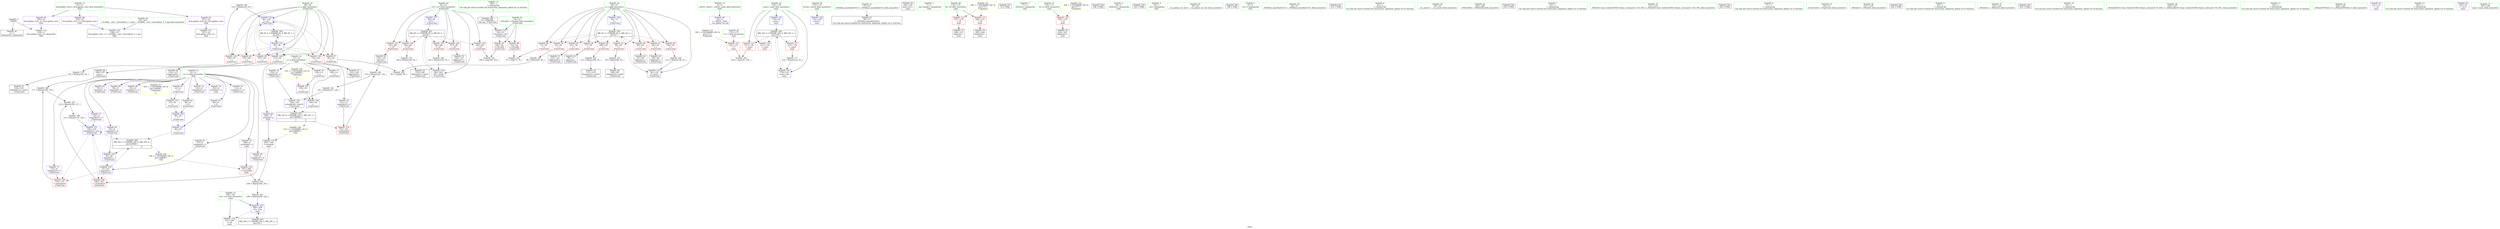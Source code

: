 digraph "SVFG" {
	label="SVFG";

	Node0x5644f9ec64c0 [shape=record,color=grey,label="{NodeID: 0\nNullPtr}"];
	Node0x5644f9ec64c0 -> Node0x5644f9edcd60[style=solid];
	Node0x5644f9ec64c0 -> Node0x5644f9ee3190[style=solid];
	Node0x5644f9ee64e0 [shape=record,color=grey,label="{NodeID: 180\n130 = Binary(129, 95, )\n}"];
	Node0x5644f9ee64e0 -> Node0x5644f9ee39e0[style=solid];
	Node0x5644f9edd440 [shape=record,color=red,label="{NodeID: 97\n92\<--58\n\<--j\n_Z7preCouti\n}"];
	Node0x5644f9edd440 -> Node0x5644f9ee1060[style=solid];
	Node0x5644f9edb4d0 [shape=record,color=green,label="{NodeID: 14\n4\<--6\n_ZStL8__ioinit\<--_ZStL8__ioinit_field_insensitive\nGlob }"];
	Node0x5644f9edb4d0 -> Node0x5644f9eded50[style=solid];
	Node0x5644f9ee0ee0 [shape=record,color=grey,label="{NodeID: 194\n193 = cmp(191, 192, )\n}"];
	Node0x5644f9eddfa0 [shape=record,color=red,label="{NodeID: 111\n192\<--172\n\<--T\nmain\n}"];
	Node0x5644f9eddfa0 -> Node0x5644f9ee0ee0[style=solid];
	Node0x5644f9edc180 [shape=record,color=green,label="{NodeID: 28\n170\<--171\nretval\<--retval_field_insensitive\nmain\n}"];
	Node0x5644f9edc180 -> Node0x5644f9ee3f90[style=solid];
	Node0x5644f9ee3360 [shape=record,color=blue,label="{NodeID: 125\n63\<--65\n\<--\n_Z7preCouti\n}"];
	Node0x5644f9ee3360 -> Node0x5644f9ee3430[style=dashed];
	Node0x5644f9edce60 [shape=record,color=black,label="{NodeID: 42\n36\<--37\n\<--_ZNSt8ios_base4InitD1Ev\nCan only get source location for instruction, argument, global var or function.}"];
	Node0x5644f9ee3ec0 [shape=record,color=blue,label="{NodeID: 139\n60\<--163\ni27\<--inc40\n_Z7preCouti\n}"];
	Node0x5644f9ee3ec0 -> Node0x5644f9ef0490[style=dashed];
	Node0x5644f9edea10 [shape=record,color=black,label="{NodeID: 56\n169\<--183\nmain_ret\<--\nmain\n}"];
	Node0x5644f9ef4990 [shape=record,color=yellow,style=double,label="{NodeID: 236\n12V_2 = CSCHI(MR_12V_1)\npts\{160000 \}\nCS[]}"];
	Node0x5644f9ef4990 -> Node0x5644f9ee2df0[style=dashed];
	Node0x5644f9edf570 [shape=record,color=purple,label="{NodeID: 70\n112\<--8\narrayidx17\<--S\n_Z7preCouti\n}"];
	Node0x5644f9ee0100 [shape=record,color=purple,label="{NodeID: 84\n258\<--23\nllvm.global_ctors_1\<--llvm.global_ctors\nGlob }"];
	Node0x5644f9ee0100 -> Node0x5644f9ee3090[style=solid];
	Node0x5644f9ec6400 [shape=record,color=green,label="{NodeID: 1\n7\<--1\n__dso_handle\<--dummyObj\nGlob }"];
	Node0x5644f9ee6660 [shape=record,color=grey,label="{NodeID: 181\n209 = Binary(208, 120, )\n}"];
	Node0x5644f9ee6660 -> Node0x5644f9ee4130[style=solid];
	Node0x5644f9edd510 [shape=record,color=red,label="{NodeID: 98\n102\<--58\n\<--j\n_Z7preCouti\n}"];
	Node0x5644f9edd510 -> Node0x5644f9ee61e0[style=solid];
	Node0x5644f9edb5a0 [shape=record,color=green,label="{NodeID: 15\n8\<--12\nS\<--S_field_insensitive\nGlob }"];
	Node0x5644f9edb5a0 -> Node0x5644f9edee20[style=solid];
	Node0x5644f9edb5a0 -> Node0x5644f9edeef0[style=solid];
	Node0x5644f9edb5a0 -> Node0x5644f9edefc0[style=solid];
	Node0x5644f9edb5a0 -> Node0x5644f9edf090[style=solid];
	Node0x5644f9edb5a0 -> Node0x5644f9edf160[style=solid];
	Node0x5644f9edb5a0 -> Node0x5644f9edf230[style=solid];
	Node0x5644f9edb5a0 -> Node0x5644f9edf300[style=solid];
	Node0x5644f9edb5a0 -> Node0x5644f9edf3d0[style=solid];
	Node0x5644f9edb5a0 -> Node0x5644f9edf4a0[style=solid];
	Node0x5644f9edb5a0 -> Node0x5644f9edf570[style=solid];
	Node0x5644f9edb5a0 -> Node0x5644f9edf640[style=solid];
	Node0x5644f9edb5a0 -> Node0x5644f9edf710[style=solid];
	Node0x5644f9edb5a0 -> Node0x5644f9edf7e0[style=solid];
	Node0x5644f9edb5a0 -> Node0x5644f9edf8b0[style=solid];
	Node0x5644f9edb5a0 -> Node0x5644f9edf980[style=solid];
	Node0x5644f9ee1060 [shape=record,color=grey,label="{NodeID: 195\n96 = cmp(92, 94, )\n}"];
	Node0x5644f9ede070 [shape=record,color=red,label="{NodeID: 112\n197\<--174\n\<--M\nmain\n}"];
	Node0x5644f9ede070 -> Node0x5644f9edeae0[style=solid];
	Node0x5644f9edc250 [shape=record,color=green,label="{NodeID: 29\n172\<--173\nT\<--T_field_insensitive\nmain\n}"];
	Node0x5644f9edc250 -> Node0x5644f9eddfa0[style=solid];
	Node0x5644f9ee3430 [shape=record,color=blue,label="{NodeID: 126\n66\<--65\n\<--\n_Z7preCouti\n}"];
	Node0x5644f9ee3430 -> Node0x5644f9ee3500[style=dashed];
	Node0x5644f9edcf60 [shape=record,color=black,label="{NodeID: 43\n78\<--77\nidxprom\<--\n_Z7preCouti\n}"];
	Node0x5644f9ee3f90 [shape=record,color=blue,label="{NodeID: 140\n170\<--183\nretval\<--\nmain\n}"];
	Node0x5644f9edeae0 [shape=record,color=black,label="{NodeID: 57\n198\<--197\nidxprom\<--\nmain\n}"];
	Node0x5644f9c86da0 [shape=record,color=black,label="{NodeID: 237\n35 = PHI()\n}"];
	Node0x5644f9edf640 [shape=record,color=purple,label="{NodeID: 71\n115\<--8\narrayidx19\<--S\n_Z7preCouti\n}"];
	Node0x5644f9edf640 -> Node0x5644f9edde00[style=solid];
	Node0x5644f9ee0200 [shape=record,color=purple,label="{NodeID: 85\n259\<--23\nllvm.global_ctors_2\<--llvm.global_ctors\nGlob }"];
	Node0x5644f9ee0200 -> Node0x5644f9ee3190[style=solid];
	Node0x5644f9eda5e0 [shape=record,color=green,label="{NodeID: 2\n17\<--1\n_ZSt3cin\<--dummyObj\nGlob }"];
	Node0x5644f9ee67e0 [shape=record,color=grey,label="{NodeID: 182\n110 = Binary(109, 95, )\n}"];
	Node0x5644f9ee67e0 -> Node0x5644f9ede460[style=solid];
	Node0x5644f9edd5e0 [shape=record,color=red,label="{NodeID: 99\n107\<--58\n\<--j\n_Z7preCouti\n}"];
	Node0x5644f9edd5e0 -> Node0x5644f9ede390[style=solid];
	Node0x5644f9edb670 [shape=record,color=green,label="{NodeID: 16\n13\<--16\nJ\<--J_field_insensitive\nGlob }"];
	Node0x5644f9edb670 -> Node0x5644f9edfa50[style=solid];
	Node0x5644f9edb670 -> Node0x5644f9edfb20[style=solid];
	Node0x5644f9edb670 -> Node0x5644f9edfbf0[style=solid];
	Node0x5644f9edb670 -> Node0x5644f9edfcc0[style=solid];
	Node0x5644f9edb670 -> Node0x5644f9edfd90[style=solid];
	Node0x5644f9ede140 [shape=record,color=red,label="{NodeID: 113\n204\<--174\n\<--M\nmain\n}"];
	Node0x5644f9ede140 -> Node0x5644f9edec80[style=solid];
	Node0x5644f9edc320 [shape=record,color=green,label="{NodeID: 30\n174\<--175\nM\<--M_field_insensitive\nmain\n}"];
	Node0x5644f9edc320 -> Node0x5644f9ede070[style=solid];
	Node0x5644f9edc320 -> Node0x5644f9ede140[style=solid];
	Node0x5644f9ee3500 [shape=record,color=blue,label="{NodeID: 127\n68\<--65\n\<--\n_Z7preCouti\n}"];
	Node0x5644f9ee3500 -> Node0x5644f9eeff90[style=dashed];
	Node0x5644f9edd030 [shape=record,color=black,label="{NodeID: 44\n81\<--80\nidxprom1\<--\n_Z7preCouti\n}"];
	Node0x5644f9ee4060 [shape=record,color=blue,label="{NodeID: 141\n178\<--95\ncaseI\<--\nmain\n}"];
	Node0x5644f9ee4060 -> Node0x5644f9ef1390[style=dashed];
	Node0x5644f9edebb0 [shape=record,color=black,label="{NodeID: 58\n202\<--201\nidxprom3\<--\nmain\n}"];
	Node0x5644f9efc7a0 [shape=record,color=black,label="{NodeID: 238\n184 = PHI()\n}"];
	Node0x5644f9edf710 [shape=record,color=purple,label="{NodeID: 72\n123\<--8\narrayidx21\<--S\n_Z7preCouti\n}"];
	Node0x5644f9ee0300 [shape=record,color=red,label="{NodeID: 86\n74\<--54\n\<--LM.addr\n_Z7preCouti\n}"];
	Node0x5644f9ee0300 -> Node0x5644f9ee0d60[style=solid];
	Node0x5644f9eda670 [shape=record,color=green,label="{NodeID: 3\n18\<--1\n_ZSt4cout\<--dummyObj\nGlob }"];
	Node0x5644f9ee6960 [shape=record,color=grey,label="{NodeID: 183\n208 = Binary(200, 207, )\n}"];
	Node0x5644f9ee6960 -> Node0x5644f9ee6660[style=solid];
	Node0x5644f9edd6b0 [shape=record,color=red,label="{NodeID: 100\n113\<--58\n\<--j\n_Z7preCouti\n}"];
	Node0x5644f9edd6b0 -> Node0x5644f9ede530[style=solid];
	Node0x5644f9edb740 [shape=record,color=green,label="{NodeID: 17\n23\<--27\nllvm.global_ctors\<--llvm.global_ctors_field_insensitive\nGlob }"];
	Node0x5644f9edb740 -> Node0x5644f9ee0000[style=solid];
	Node0x5644f9edb740 -> Node0x5644f9ee0100[style=solid];
	Node0x5644f9edb740 -> Node0x5644f9ee0200[style=solid];
	Node0x5644f9ede210 [shape=record,color=red,label="{NodeID: 114\n201\<--176\n\<--N\nmain\n}"];
	Node0x5644f9ede210 -> Node0x5644f9edebb0[style=solid];
	Node0x5644f9edc3f0 [shape=record,color=green,label="{NodeID: 31\n176\<--177\nN\<--N_field_insensitive\nmain\n}"];
	Node0x5644f9edc3f0 -> Node0x5644f9ede210[style=solid];
	Node0x5644f9ee35d0 [shape=record,color=blue,label="{NodeID: 128\n56\<--71\ni\<--\n_Z7preCouti\n}"];
	Node0x5644f9ee35d0 -> Node0x5644f9eef590[style=dashed];
	Node0x5644f9edd100 [shape=record,color=black,label="{NodeID: 45\n85\<--84\nidxprom3\<--\n_Z7preCouti\n}"];
	Node0x5644f9ee4130 [shape=record,color=blue,label="{NodeID: 142\n180\<--209\nret\<--rem\nmain\n}"];
	Node0x5644f9ee4130 -> Node0x5644f9ee2d20[style=dashed];
	Node0x5644f9ee4130 -> Node0x5644f9ef0e90[style=dashed];
	Node0x5644f9edec80 [shape=record,color=black,label="{NodeID: 59\n205\<--204\nidxprom5\<--\nmain\n}"];
	Node0x5644f9efc8a0 [shape=record,color=black,label="{NodeID: 239\n195 = PHI()\n}"];
	Node0x5644f9edf7e0 [shape=record,color=purple,label="{NodeID: 73\n126\<--8\narrayidx23\<--S\n_Z7preCouti\n}"];
	Node0x5644f9edf7e0 -> Node0x5644f9ee3910[style=solid];
	Node0x5644f9ee03d0 [shape=record,color=red,label="{NodeID: 87\n145\<--54\n\<--LM.addr\n_Z7preCouti\n}"];
	Node0x5644f9ee03d0 -> Node0x5644f9ee0be0[style=solid];
	Node0x5644f9eda700 [shape=record,color=green,label="{NodeID: 4\n19\<--1\n.str\<--dummyObj\nGlob }"];
	Node0x5644f9ee6ae0 [shape=record,color=grey,label="{NodeID: 184\n163 = Binary(162, 95, )\n}"];
	Node0x5644f9ee6ae0 -> Node0x5644f9ee3ec0[style=solid];
	Node0x5644f9edd780 [shape=record,color=red,label="{NodeID: 101\n124\<--58\n\<--j\n_Z7preCouti\n}"];
	Node0x5644f9edd780 -> Node0x5644f9ede6d0[style=solid];
	Node0x5644f9edb840 [shape=record,color=green,label="{NodeID: 18\n28\<--29\n__cxx_global_var_init\<--__cxx_global_var_init_field_insensitive\n}"];
	Node0x5644f9eef590 [shape=record,color=black,label="{NodeID: 198\nMR_4V_3 = PHI(MR_4V_4, MR_4V_2, )\npts\{57 \}\n}"];
	Node0x5644f9eef590 -> Node0x5644f9ee04a0[style=dashed];
	Node0x5644f9eef590 -> Node0x5644f9ee0570[style=dashed];
	Node0x5644f9eef590 -> Node0x5644f9ee0640[style=dashed];
	Node0x5644f9eef590 -> Node0x5644f9ee0710[style=dashed];
	Node0x5644f9eef590 -> Node0x5644f9ee07e0[style=dashed];
	Node0x5644f9eef590 -> Node0x5644f9ee08b0[style=dashed];
	Node0x5644f9eef590 -> Node0x5644f9ee0980[style=dashed];
	Node0x5644f9eef590 -> Node0x5644f9ee0a50[style=dashed];
	Node0x5644f9eef590 -> Node0x5644f9edd370[style=dashed];
	Node0x5644f9eef590 -> Node0x5644f9ee3ab0[style=dashed];
	Node0x5644f9ede2e0 [shape=record,color=red,label="{NodeID: 115\n191\<--178\n\<--caseI\nmain\n}"];
	Node0x5644f9ede2e0 -> Node0x5644f9ee0ee0[style=solid];
	Node0x5644f9edc4c0 [shape=record,color=green,label="{NodeID: 32\n178\<--179\ncaseI\<--caseI_field_insensitive\nmain\n}"];
	Node0x5644f9edc4c0 -> Node0x5644f9ede2e0[style=solid];
	Node0x5644f9edc4c0 -> Node0x5644f9ee2b80[style=solid];
	Node0x5644f9edc4c0 -> Node0x5644f9ee2c50[style=solid];
	Node0x5644f9edc4c0 -> Node0x5644f9ee4060[style=solid];
	Node0x5644f9edc4c0 -> Node0x5644f9ee4200[style=solid];
	Node0x5644f9ef2920 [shape=record,color=yellow,style=double,label="{NodeID: 212\n16V_1 = ENCHI(MR_16V_0)\npts\{173 \}\nFun[main]}"];
	Node0x5644f9ef2920 -> Node0x5644f9eddfa0[style=dashed];
	Node0x5644f9ee36a0 [shape=record,color=blue,label="{NodeID: 129\n82\<--65\narrayidx2\<--\n_Z7preCouti\n}"];
	Node0x5644f9ee36a0 -> Node0x5644f9ee3770[style=dashed];
	Node0x5644f9edd1d0 [shape=record,color=black,label="{NodeID: 46\n100\<--99\nidxprom10\<--sub9\n_Z7preCouti\n}"];
	Node0x5644f9ee4200 [shape=record,color=blue,label="{NodeID: 143\n178\<--232\ncaseI\<--inc\nmain\n}"];
	Node0x5644f9ee4200 -> Node0x5644f9ef1390[style=dashed];
	Node0x5644f9eded50 [shape=record,color=purple,label="{NodeID: 60\n34\<--4\n\<--_ZStL8__ioinit\n__cxx_global_var_init\n}"];
	Node0x5644f9efca00 [shape=record,color=black,label="{NodeID: 240\n196 = PHI()\n}"];
	Node0x5644f9edf8b0 [shape=record,color=purple,label="{NodeID: 74\n203\<--8\narrayidx4\<--S\nmain\n}"];
	Node0x5644f9ee04a0 [shape=record,color=red,label="{NodeID: 88\n73\<--56\n\<--i\n_Z7preCouti\n}"];
	Node0x5644f9ee04a0 -> Node0x5644f9ee0d60[style=solid];
	Node0x5644f9eda790 [shape=record,color=green,label="{NodeID: 5\n21\<--1\n.str.1\<--dummyObj\nGlob }"];
	Node0x5644f9ee6c60 [shape=record,color=grey,label="{NodeID: 185\n94 = Binary(93, 95, )\n}"];
	Node0x5644f9ee6c60 -> Node0x5644f9ee1060[style=solid];
	Node0x5644f9edd850 [shape=record,color=red,label="{NodeID: 102\n129\<--58\n\<--j\n_Z7preCouti\n}"];
	Node0x5644f9edd850 -> Node0x5644f9ee64e0[style=solid];
	Node0x5644f9edb940 [shape=record,color=green,label="{NodeID: 19\n32\<--33\n_ZNSt8ios_base4InitC1Ev\<--_ZNSt8ios_base4InitC1Ev_field_insensitive\n}"];
	Node0x5644f9eefa90 [shape=record,color=black,label="{NodeID: 199\nMR_6V_2 = PHI(MR_6V_4, MR_6V_1, )\npts\{59 \}\n}"];
	Node0x5644f9eefa90 -> Node0x5644f9ee3840[style=dashed];
	Node0x5644f9ee2b80 [shape=record,color=red,label="{NodeID: 116\n215\<--178\n\<--caseI\nmain\n}"];
	Node0x5644f9edc590 [shape=record,color=green,label="{NodeID: 33\n180\<--181\nret\<--ret_field_insensitive\nmain\n}"];
	Node0x5644f9edc590 -> Node0x5644f9ee2d20[style=solid];
	Node0x5644f9edc590 -> Node0x5644f9ee4130[style=solid];
	Node0x5644f9ef2a00 [shape=record,color=yellow,style=double,label="{NodeID: 213\n18V_1 = ENCHI(MR_18V_0)\npts\{175 \}\nFun[main]}"];
	Node0x5644f9ef2a00 -> Node0x5644f9ede070[style=dashed];
	Node0x5644f9ef2a00 -> Node0x5644f9ede140[style=dashed];
	Node0x5644f9ee3770 [shape=record,color=blue,label="{NodeID: 130\n87\<--65\narrayidx5\<--\n_Z7preCouti\n}"];
	Node0x5644f9ee3770 -> Node0x5644f9eddd30[style=dashed];
	Node0x5644f9ee3770 -> Node0x5644f9edde00[style=dashed];
	Node0x5644f9ee3770 -> Node0x5644f9ee3910[style=dashed];
	Node0x5644f9ee3770 -> Node0x5644f9eeff90[style=dashed];
	Node0x5644f9edd2a0 [shape=record,color=black,label="{NodeID: 47\n104\<--103\nidxprom13\<--sub12\n_Z7preCouti\n}"];
	Node0x5644f9edee20 [shape=record,color=purple,label="{NodeID: 61\n63\<--8\n\<--S\n_Z7preCouti\n}"];
	Node0x5644f9edee20 -> Node0x5644f9ee3360[style=solid];
	Node0x5644f9efcad0 [shape=record,color=black,label="{NodeID: 241\n212 = PHI()\n}"];
	Node0x5644f9edf980 [shape=record,color=purple,label="{NodeID: 75\n206\<--8\narrayidx6\<--S\nmain\n}"];
	Node0x5644f9edf980 -> Node0x5644f9ee2ec0[style=solid];
	Node0x5644f9ee0570 [shape=record,color=red,label="{NodeID: 89\n77\<--56\n\<--i\n_Z7preCouti\n}"];
	Node0x5644f9ee0570 -> Node0x5644f9edcf60[style=solid];
	Node0x5644f9edafd0 [shape=record,color=green,label="{NodeID: 6\n24\<--1\n\<--dummyObj\nCan only get source location for instruction, argument, global var or function.}"];
	Node0x5644f9ee6de0 [shape=record,color=grey,label="{NodeID: 186\n119 = Binary(118, 120, )\n}"];
	Node0x5644f9ee6de0 -> Node0x5644f9ee3910[style=solid];
	Node0x5644f9edd920 [shape=record,color=red,label="{NodeID: 103\n144\<--60\n\<--i27\n_Z7preCouti\n}"];
	Node0x5644f9edd920 -> Node0x5644f9ee0be0[style=solid];
	Node0x5644f9edba40 [shape=record,color=green,label="{NodeID: 20\n38\<--39\n__cxa_atexit\<--__cxa_atexit_field_insensitive\n}"];
	Node0x5644f9eeff90 [shape=record,color=black,label="{NodeID: 200\nMR_10V_5 = PHI(MR_10V_8, MR_10V_4, )\npts\{120000 \}\n|{|<s1>4}}"];
	Node0x5644f9eeff90 -> Node0x5644f9ee36a0[style=dashed];
	Node0x5644f9eeff90:s1 -> Node0x5644f9ef4830[style=dashed,color=blue];
	Node0x5644f9ee2c50 [shape=record,color=red,label="{NodeID: 117\n231\<--178\n\<--caseI\nmain\n}"];
	Node0x5644f9ee2c50 -> Node0x5644f9ee6060[style=solid];
	Node0x5644f9edc660 [shape=record,color=green,label="{NodeID: 34\n185\<--186\n_ZNSirsERi\<--_ZNSirsERi_field_insensitive\n}"];
	Node0x5644f9ef2ae0 [shape=record,color=yellow,style=double,label="{NodeID: 214\n20V_1 = ENCHI(MR_20V_0)\npts\{177 \}\nFun[main]}"];
	Node0x5644f9ef2ae0 -> Node0x5644f9ede210[style=dashed];
	Node0x5644f9ee3840 [shape=record,color=blue,label="{NodeID: 131\n58\<--90\nj\<--\n_Z7preCouti\n}"];
	Node0x5644f9ee3840 -> Node0x5644f9edd440[style=dashed];
	Node0x5644f9ee3840 -> Node0x5644f9edd510[style=dashed];
	Node0x5644f9ee3840 -> Node0x5644f9edd5e0[style=dashed];
	Node0x5644f9ee3840 -> Node0x5644f9edd6b0[style=dashed];
	Node0x5644f9ee3840 -> Node0x5644f9edd780[style=dashed];
	Node0x5644f9ee3840 -> Node0x5644f9edd850[style=dashed];
	Node0x5644f9ee3840 -> Node0x5644f9ee39e0[style=dashed];
	Node0x5644f9ee3840 -> Node0x5644f9eefa90[style=dashed];
	Node0x5644f9ede390 [shape=record,color=black,label="{NodeID: 48\n108\<--107\nconv\<--\n_Z7preCouti\n}"];
	Node0x5644f9ede390 -> Node0x5644f9ee70e0[style=solid];
	Node0x5644f9edeef0 [shape=record,color=purple,label="{NodeID: 62\n66\<--8\n\<--S\n_Z7preCouti\n}"];
	Node0x5644f9edeef0 -> Node0x5644f9ee3430[style=solid];
	Node0x5644f9efcc00 [shape=record,color=black,label="{NodeID: 242\n216 = PHI()\n}"];
	Node0x5644f9edfa50 [shape=record,color=purple,label="{NodeID: 76\n138\<--13\n\<--J\n_Z7preCouti\n}"];
	Node0x5644f9edfa50 -> Node0x5644f9ee3b80[style=solid];
	Node0x5644f9ee0640 [shape=record,color=red,label="{NodeID: 90\n80\<--56\n\<--i\n_Z7preCouti\n}"];
	Node0x5644f9ee0640 -> Node0x5644f9edd030[style=solid];
	Node0x5644f9edb060 [shape=record,color=green,label="{NodeID: 7\n65\<--1\n\<--dummyObj\nCan only get source location for instruction, argument, global var or function.}"];
	Node0x5644f9ee6f60 [shape=record,color=grey,label="{NodeID: 187\n118 = Binary(106, 117, )\n}"];
	Node0x5644f9ee6f60 -> Node0x5644f9ee6de0[style=solid];
	Node0x5644f9edd9f0 [shape=record,color=red,label="{NodeID: 104\n148\<--60\n\<--i27\n_Z7preCouti\n}"];
	Node0x5644f9edd9f0 -> Node0x5644f9ee6360[style=solid];
	Node0x5644f9edbb40 [shape=record,color=green,label="{NodeID: 21\n37\<--43\n_ZNSt8ios_base4InitD1Ev\<--_ZNSt8ios_base4InitD1Ev_field_insensitive\n}"];
	Node0x5644f9edbb40 -> Node0x5644f9edce60[style=solid];
	Node0x5644f9ef0490 [shape=record,color=black,label="{NodeID: 201\nMR_8V_3 = PHI(MR_8V_4, MR_8V_2, )\npts\{61 \}\n}"];
	Node0x5644f9ef0490 -> Node0x5644f9edd920[style=dashed];
	Node0x5644f9ef0490 -> Node0x5644f9edd9f0[style=dashed];
	Node0x5644f9ef0490 -> Node0x5644f9eddac0[style=dashed];
	Node0x5644f9ef0490 -> Node0x5644f9eddb90[style=dashed];
	Node0x5644f9ef0490 -> Node0x5644f9eddc60[style=dashed];
	Node0x5644f9ef0490 -> Node0x5644f9ee3ec0[style=dashed];
	Node0x5644f9ee2d20 [shape=record,color=red,label="{NodeID: 118\n221\<--180\n\<--ret\nmain\n}"];
	Node0x5644f9edc760 [shape=record,color=green,label="{NodeID: 35\n213\<--214\n_ZStlsISt11char_traitsIcEERSt13basic_ostreamIcT_ES5_PKc\<--_ZStlsISt11char_traitsIcEERSt13basic_ostreamIcT_ES5_PKc_field_insensitive\n}"];
	Node0x5644f9ee3910 [shape=record,color=blue,label="{NodeID: 132\n126\<--119\narrayidx23\<--rem\n_Z7preCouti\n}"];
	Node0x5644f9ee3910 -> Node0x5644f9eddd30[style=dashed];
	Node0x5644f9ee3910 -> Node0x5644f9edde00[style=dashed];
	Node0x5644f9ee3910 -> Node0x5644f9ee3910[style=dashed];
	Node0x5644f9ee3910 -> Node0x5644f9eeff90[style=dashed];
	Node0x5644f9ede460 [shape=record,color=black,label="{NodeID: 49\n111\<--110\nidxprom16\<--sub15\n_Z7preCouti\n}"];
	Node0x5644f9edefc0 [shape=record,color=purple,label="{NodeID: 63\n68\<--8\n\<--S\n_Z7preCouti\n}"];
	Node0x5644f9edefc0 -> Node0x5644f9ee3500[style=solid];
	Node0x5644f9efcd00 [shape=record,color=black,label="{NodeID: 243\n220 = PHI()\n}"];
	Node0x5644f9edfb20 [shape=record,color=purple,label="{NodeID: 77\n140\<--13\n\<--J\n_Z7preCouti\n}"];
	Node0x5644f9edfb20 -> Node0x5644f9ee3c50[style=solid];
	Node0x5644f9ee0710 [shape=record,color=red,label="{NodeID: 91\n84\<--56\n\<--i\n_Z7preCouti\n}"];
	Node0x5644f9ee0710 -> Node0x5644f9edd100[style=solid];
	Node0x5644f9edb0f0 [shape=record,color=green,label="{NodeID: 8\n71\<--1\n\<--dummyObj\nCan only get source location for instruction, argument, global var or function.}"];
	Node0x5644f9ee70e0 [shape=record,color=grey,label="{NodeID: 188\n117 = Binary(108, 116, )\n}"];
	Node0x5644f9ee70e0 -> Node0x5644f9ee6f60[style=solid];
	Node0x5644f9eddac0 [shape=record,color=red,label="{NodeID: 105\n153\<--60\n\<--i27\n_Z7preCouti\n}"];
	Node0x5644f9eddac0 -> Node0x5644f9ede870[style=solid];
	Node0x5644f9edbc40 [shape=record,color=green,label="{NodeID: 22\n50\<--51\n_Z7preCouti\<--_Z7preCouti_field_insensitive\n}"];
	Node0x5644f9ef0990 [shape=record,color=black,label="{NodeID: 202\nMR_12V_4 = PHI(MR_12V_5, MR_12V_3, )\npts\{160000 \}\n|{|<s2>4}}"];
	Node0x5644f9ef0990 -> Node0x5644f9edded0[style=dashed];
	Node0x5644f9ef0990 -> Node0x5644f9ee3df0[style=dashed];
	Node0x5644f9ef0990:s2 -> Node0x5644f9ef4990[style=dashed,color=blue];
	Node0x5644f9ee2df0 [shape=record,color=red,label="{NodeID: 119\n200\<--199\n\<--arrayidx\nmain\n}"];
	Node0x5644f9ee2df0 -> Node0x5644f9ee6960[style=solid];
	Node0x5644f9edc860 [shape=record,color=green,label="{NodeID: 36\n217\<--218\n_ZNSolsEi\<--_ZNSolsEi_field_insensitive\n}"];
	Node0x5644f9ee39e0 [shape=record,color=blue,label="{NodeID: 133\n58\<--130\nj\<--inc\n_Z7preCouti\n}"];
	Node0x5644f9ee39e0 -> Node0x5644f9edd440[style=dashed];
	Node0x5644f9ee39e0 -> Node0x5644f9edd510[style=dashed];
	Node0x5644f9ee39e0 -> Node0x5644f9edd5e0[style=dashed];
	Node0x5644f9ee39e0 -> Node0x5644f9edd6b0[style=dashed];
	Node0x5644f9ee39e0 -> Node0x5644f9edd780[style=dashed];
	Node0x5644f9ee39e0 -> Node0x5644f9edd850[style=dashed];
	Node0x5644f9ee39e0 -> Node0x5644f9ee39e0[style=dashed];
	Node0x5644f9ee39e0 -> Node0x5644f9eefa90[style=dashed];
	Node0x5644f9ede530 [shape=record,color=black,label="{NodeID: 50\n114\<--113\nidxprom18\<--\n_Z7preCouti\n}"];
	Node0x5644f9edf090 [shape=record,color=purple,label="{NodeID: 64\n79\<--8\narrayidx\<--S\n_Z7preCouti\n}"];
	Node0x5644f9efce00 [shape=record,color=black,label="{NodeID: 244\n222 = PHI()\n}"];
	Node0x5644f9edfbf0 [shape=record,color=purple,label="{NodeID: 78\n151\<--13\narrayidx33\<--J\n_Z7preCouti\n}"];
	Node0x5644f9edfbf0 -> Node0x5644f9edded0[style=solid];
	Node0x5644f9ee07e0 [shape=record,color=red,label="{NodeID: 92\n93\<--56\n\<--i\n_Z7preCouti\n}"];
	Node0x5644f9ee07e0 -> Node0x5644f9ee6c60[style=solid];
	Node0x5644f9edb180 [shape=record,color=green,label="{NodeID: 9\n90\<--1\n\<--dummyObj\nCan only get source location for instruction, argument, global var or function.}"];
	Node0x5644f9ee7260 [shape=record,color=grey,label="{NodeID: 189\n135 = Binary(134, 95, )\n}"];
	Node0x5644f9ee7260 -> Node0x5644f9ee3ab0[style=solid];
	Node0x5644f9eddb90 [shape=record,color=red,label="{NodeID: 106\n157\<--60\n\<--i27\n_Z7preCouti\n}"];
	Node0x5644f9eddb90 -> Node0x5644f9ede940[style=solid];
	Node0x5644f9edbd40 [shape=record,color=green,label="{NodeID: 23\n54\<--55\nLM.addr\<--LM.addr_field_insensitive\n_Z7preCouti\n}"];
	Node0x5644f9edbd40 -> Node0x5644f9ee0300[style=solid];
	Node0x5644f9edbd40 -> Node0x5644f9ee03d0[style=solid];
	Node0x5644f9edbd40 -> Node0x5644f9ee3290[style=solid];
	Node0x5644f9ef0e90 [shape=record,color=black,label="{NodeID: 203\nMR_24V_2 = PHI(MR_24V_3, MR_24V_1, )\npts\{181 \}\n}"];
	Node0x5644f9ef0e90 -> Node0x5644f9ee4130[style=dashed];
	Node0x5644f9ee2ec0 [shape=record,color=red,label="{NodeID: 120\n207\<--206\n\<--arrayidx6\nmain\n}"];
	Node0x5644f9ee2ec0 -> Node0x5644f9ee6960[style=solid];
	Node0x5644f9edc960 [shape=record,color=green,label="{NodeID: 37\n223\<--224\n_ZNSolsEx\<--_ZNSolsEx_field_insensitive\n}"];
	Node0x5644f9ef2d80 [shape=record,color=yellow,style=double,label="{NodeID: 217\n10V_1 = ENCHI(MR_10V_0)\npts\{120000 \}\nFun[main]|{<s0>4}}"];
	Node0x5644f9ef2d80:s0 -> Node0x5644f9ee3360[style=dashed,color=red];
	Node0x5644f9ee3ab0 [shape=record,color=blue,label="{NodeID: 134\n56\<--135\ni\<--inc25\n_Z7preCouti\n}"];
	Node0x5644f9ee3ab0 -> Node0x5644f9eef590[style=dashed];
	Node0x5644f9ede600 [shape=record,color=black,label="{NodeID: 51\n122\<--121\nidxprom20\<--\n_Z7preCouti\n}"];
	Node0x5644f9edf160 [shape=record,color=purple,label="{NodeID: 65\n82\<--8\narrayidx2\<--S\n_Z7preCouti\n}"];
	Node0x5644f9edf160 -> Node0x5644f9ee36a0[style=solid];
	Node0x5644f9efcf00 [shape=record,color=black,label="{NodeID: 245\n225 = PHI()\n}"];
	Node0x5644f9edfcc0 [shape=record,color=purple,label="{NodeID: 79\n159\<--13\narrayidx38\<--J\n_Z7preCouti\n}"];
	Node0x5644f9edfcc0 -> Node0x5644f9ee3df0[style=solid];
	Node0x5644f9ee5ee0 [shape=record,color=grey,label="{NodeID: 176\n99 = Binary(98, 95, )\n}"];
	Node0x5644f9ee5ee0 -> Node0x5644f9edd1d0[style=solid];
	Node0x5644f9ee08b0 [shape=record,color=red,label="{NodeID: 93\n98\<--56\n\<--i\n_Z7preCouti\n}"];
	Node0x5644f9ee08b0 -> Node0x5644f9ee5ee0[style=solid];
	Node0x5644f9edb210 [shape=record,color=green,label="{NodeID: 10\n95\<--1\n\<--dummyObj\nCan only get source location for instruction, argument, global var or function.}"];
	Node0x5644f9ee73e0 [shape=record,color=grey,label="{NodeID: 190\n155 = Binary(152, 154, )\n}"];
	Node0x5644f9ee73e0 -> Node0x5644f9ee7560[style=solid];
	Node0x5644f9eddc60 [shape=record,color=red,label="{NodeID: 107\n162\<--60\n\<--i27\n_Z7preCouti\n}"];
	Node0x5644f9eddc60 -> Node0x5644f9ee6ae0[style=solid];
	Node0x5644f9edbe10 [shape=record,color=green,label="{NodeID: 24\n56\<--57\ni\<--i_field_insensitive\n_Z7preCouti\n}"];
	Node0x5644f9edbe10 -> Node0x5644f9ee04a0[style=solid];
	Node0x5644f9edbe10 -> Node0x5644f9ee0570[style=solid];
	Node0x5644f9edbe10 -> Node0x5644f9ee0640[style=solid];
	Node0x5644f9edbe10 -> Node0x5644f9ee0710[style=solid];
	Node0x5644f9edbe10 -> Node0x5644f9ee07e0[style=solid];
	Node0x5644f9edbe10 -> Node0x5644f9ee08b0[style=solid];
	Node0x5644f9edbe10 -> Node0x5644f9ee0980[style=solid];
	Node0x5644f9edbe10 -> Node0x5644f9ee0a50[style=solid];
	Node0x5644f9edbe10 -> Node0x5644f9edd370[style=solid];
	Node0x5644f9edbe10 -> Node0x5644f9ee35d0[style=solid];
	Node0x5644f9edbe10 -> Node0x5644f9ee3ab0[style=solid];
	Node0x5644f9ef1390 [shape=record,color=black,label="{NodeID: 204\nMR_22V_3 = PHI(MR_22V_4, MR_22V_2, )\npts\{179 \}\n}"];
	Node0x5644f9ef1390 -> Node0x5644f9ede2e0[style=dashed];
	Node0x5644f9ef1390 -> Node0x5644f9ee2b80[style=dashed];
	Node0x5644f9ef1390 -> Node0x5644f9ee2c50[style=dashed];
	Node0x5644f9ef1390 -> Node0x5644f9ee4200[style=dashed];
	Node0x5644f9ee2f90 [shape=record,color=blue,label="{NodeID: 121\n257\<--24\nllvm.global_ctors_0\<--\nGlob }"];
	Node0x5644f9edca60 [shape=record,color=green,label="{NodeID: 38\n226\<--227\n_ZSt4endlIcSt11char_traitsIcEERSt13basic_ostreamIT_T0_ES6_\<--_ZSt4endlIcSt11char_traitsIcEERSt13basic_ostreamIT_T0_ES6__field_insensitive\n}"];
	Node0x5644f9ef2e60 [shape=record,color=yellow,style=double,label="{NodeID: 218\n12V_1 = ENCHI(MR_12V_0)\npts\{160000 \}\nFun[main]|{<s0>4}}"];
	Node0x5644f9ef2e60:s0 -> Node0x5644f9ee3b80[style=dashed,color=red];
	Node0x5644f9ee3b80 [shape=record,color=blue,label="{NodeID: 135\n138\<--65\n\<--\n_Z7preCouti\n}"];
	Node0x5644f9ee3b80 -> Node0x5644f9ee3c50[style=dashed];
	Node0x5644f9ede6d0 [shape=record,color=black,label="{NodeID: 52\n125\<--124\nidxprom22\<--\n_Z7preCouti\n}"];
	Node0x5644f9edf230 [shape=record,color=purple,label="{NodeID: 66\n86\<--8\narrayidx4\<--S\n_Z7preCouti\n}"];
	Node0x5644f9efcfd0 [shape=record,color=black,label="{NodeID: 246\n53 = PHI(188, )\n0th arg _Z7preCouti }"];
	Node0x5644f9efcfd0 -> Node0x5644f9ee3290[style=solid];
	Node0x5644f9edfd90 [shape=record,color=purple,label="{NodeID: 80\n199\<--13\narrayidx\<--J\nmain\n}"];
	Node0x5644f9edfd90 -> Node0x5644f9ee2df0[style=solid];
	Node0x5644f9ee6060 [shape=record,color=grey,label="{NodeID: 177\n232 = Binary(231, 95, )\n}"];
	Node0x5644f9ee6060 -> Node0x5644f9ee4200[style=solid];
	Node0x5644f9ee0980 [shape=record,color=red,label="{NodeID: 94\n109\<--56\n\<--i\n_Z7preCouti\n}"];
	Node0x5644f9ee0980 -> Node0x5644f9ee67e0[style=solid];
	Node0x5644f9edb2a0 [shape=record,color=green,label="{NodeID: 11\n120\<--1\n\<--dummyObj\nCan only get source location for instruction, argument, global var or function.}"];
	Node0x5644f9ee7560 [shape=record,color=grey,label="{NodeID: 191\n156 = Binary(155, 120, )\n}"];
	Node0x5644f9ee7560 -> Node0x5644f9ee3df0[style=solid];
	Node0x5644f9eddd30 [shape=record,color=red,label="{NodeID: 108\n106\<--105\n\<--arrayidx14\n_Z7preCouti\n}"];
	Node0x5644f9eddd30 -> Node0x5644f9ee6f60[style=solid];
	Node0x5644f9edbee0 [shape=record,color=green,label="{NodeID: 25\n58\<--59\nj\<--j_field_insensitive\n_Z7preCouti\n}"];
	Node0x5644f9edbee0 -> Node0x5644f9edd440[style=solid];
	Node0x5644f9edbee0 -> Node0x5644f9edd510[style=solid];
	Node0x5644f9edbee0 -> Node0x5644f9edd5e0[style=solid];
	Node0x5644f9edbee0 -> Node0x5644f9edd6b0[style=solid];
	Node0x5644f9edbee0 -> Node0x5644f9edd780[style=solid];
	Node0x5644f9edbee0 -> Node0x5644f9edd850[style=solid];
	Node0x5644f9edbee0 -> Node0x5644f9ee3840[style=solid];
	Node0x5644f9edbee0 -> Node0x5644f9ee39e0[style=solid];
	Node0x5644f9ee3090 [shape=record,color=blue,label="{NodeID: 122\n258\<--25\nllvm.global_ctors_1\<--_GLOBAL__sub_I_elevenHust_0_1.cpp\nGlob }"];
	Node0x5644f9edcb60 [shape=record,color=green,label="{NodeID: 39\n228\<--229\n_ZNSolsEPFRSoS_E\<--_ZNSolsEPFRSoS_E_field_insensitive\n}"];
	Node0x5644f9ee3c50 [shape=record,color=blue,label="{NodeID: 136\n140\<--65\n\<--\n_Z7preCouti\n}"];
	Node0x5644f9ee3c50 -> Node0x5644f9ef0990[style=dashed];
	Node0x5644f9ede7a0 [shape=record,color=black,label="{NodeID: 53\n150\<--149\nidxprom32\<--sub31\n_Z7preCouti\n}"];
	Node0x5644f9edf300 [shape=record,color=purple,label="{NodeID: 67\n87\<--8\narrayidx5\<--S\n_Z7preCouti\n}"];
	Node0x5644f9edf300 -> Node0x5644f9ee3770[style=solid];
	Node0x5644f9edfe60 [shape=record,color=purple,label="{NodeID: 81\n211\<--19\n\<--.str\nmain\n}"];
	Node0x5644f9ee61e0 [shape=record,color=grey,label="{NodeID: 178\n103 = Binary(102, 95, )\n}"];
	Node0x5644f9ee61e0 -> Node0x5644f9edd2a0[style=solid];
	Node0x5644f9ee0a50 [shape=record,color=red,label="{NodeID: 95\n121\<--56\n\<--i\n_Z7preCouti\n}"];
	Node0x5644f9ee0a50 -> Node0x5644f9ede600[style=solid];
	Node0x5644f9edb330 [shape=record,color=green,label="{NodeID: 12\n183\<--1\n\<--dummyObj\nCan only get source location for instruction, argument, global var or function.}"];
	Node0x5644f9ee0be0 [shape=record,color=grey,label="{NodeID: 192\n146 = cmp(144, 145, )\n}"];
	Node0x5644f9edde00 [shape=record,color=red,label="{NodeID: 109\n116\<--115\n\<--arrayidx19\n_Z7preCouti\n}"];
	Node0x5644f9edde00 -> Node0x5644f9ee70e0[style=solid];
	Node0x5644f9edbfb0 [shape=record,color=green,label="{NodeID: 26\n60\<--61\ni27\<--i27_field_insensitive\n_Z7preCouti\n}"];
	Node0x5644f9edbfb0 -> Node0x5644f9edd920[style=solid];
	Node0x5644f9edbfb0 -> Node0x5644f9edd9f0[style=solid];
	Node0x5644f9edbfb0 -> Node0x5644f9eddac0[style=solid];
	Node0x5644f9edbfb0 -> Node0x5644f9eddb90[style=solid];
	Node0x5644f9edbfb0 -> Node0x5644f9eddc60[style=solid];
	Node0x5644f9edbfb0 -> Node0x5644f9ee3d20[style=solid];
	Node0x5644f9edbfb0 -> Node0x5644f9ee3ec0[style=solid];
	Node0x5644f9ee3190 [shape=record,color=blue, style = dotted,label="{NodeID: 123\n259\<--3\nllvm.global_ctors_2\<--dummyVal\nGlob }"];
	Node0x5644f9edcc60 [shape=record,color=green,label="{NodeID: 40\n25\<--253\n_GLOBAL__sub_I_elevenHust_0_1.cpp\<--_GLOBAL__sub_I_elevenHust_0_1.cpp_field_insensitive\n}"];
	Node0x5644f9edcc60 -> Node0x5644f9ee3090[style=solid];
	Node0x5644f9ee3d20 [shape=record,color=blue,label="{NodeID: 137\n60\<--90\ni27\<--\n_Z7preCouti\n}"];
	Node0x5644f9ee3d20 -> Node0x5644f9ef0490[style=dashed];
	Node0x5644f9ede870 [shape=record,color=black,label="{NodeID: 54\n154\<--153\nconv34\<--\n_Z7preCouti\n}"];
	Node0x5644f9ede870 -> Node0x5644f9ee73e0[style=solid];
	Node0x5644f9edf3d0 [shape=record,color=purple,label="{NodeID: 68\n101\<--8\narrayidx11\<--S\n_Z7preCouti\n}"];
	Node0x5644f9edff30 [shape=record,color=purple,label="{NodeID: 82\n219\<--21\n\<--.str.1\nmain\n}"];
	Node0x5644f9ee6360 [shape=record,color=grey,label="{NodeID: 179\n149 = Binary(148, 95, )\n}"];
	Node0x5644f9ee6360 -> Node0x5644f9ede7a0[style=solid];
	Node0x5644f9edd370 [shape=record,color=red,label="{NodeID: 96\n134\<--56\n\<--i\n_Z7preCouti\n}"];
	Node0x5644f9edd370 -> Node0x5644f9ee7260[style=solid];
	Node0x5644f9edb400 [shape=record,color=green,label="{NodeID: 13\n188\<--1\n\<--dummyObj\nCan only get source location for instruction, argument, global var or function.|{<s0>4}}"];
	Node0x5644f9edb400:s0 -> Node0x5644f9efcfd0[style=solid,color=red];
	Node0x5644f9ee0d60 [shape=record,color=grey,label="{NodeID: 193\n75 = cmp(73, 74, )\n}"];
	Node0x5644f9edded0 [shape=record,color=red,label="{NodeID: 110\n152\<--151\n\<--arrayidx33\n_Z7preCouti\n}"];
	Node0x5644f9edded0 -> Node0x5644f9ee73e0[style=solid];
	Node0x5644f9edc080 [shape=record,color=green,label="{NodeID: 27\n167\<--168\nmain\<--main_field_insensitive\n}"];
	Node0x5644f9ee3290 [shape=record,color=blue,label="{NodeID: 124\n54\<--53\nLM.addr\<--LM\n_Z7preCouti\n}"];
	Node0x5644f9ee3290 -> Node0x5644f9ee0300[style=dashed];
	Node0x5644f9ee3290 -> Node0x5644f9ee03d0[style=dashed];
	Node0x5644f9edcd60 [shape=record,color=black,label="{NodeID: 41\n2\<--3\ndummyVal\<--dummyVal\n}"];
	Node0x5644f9ee3df0 [shape=record,color=blue,label="{NodeID: 138\n159\<--156\narrayidx38\<--rem36\n_Z7preCouti\n}"];
	Node0x5644f9ee3df0 -> Node0x5644f9ef0990[style=dashed];
	Node0x5644f9ede940 [shape=record,color=black,label="{NodeID: 55\n158\<--157\nidxprom37\<--\n_Z7preCouti\n}"];
	Node0x5644f9ef4830 [shape=record,color=yellow,style=double,label="{NodeID: 235\n10V_2 = CSCHI(MR_10V_1)\npts\{120000 \}\nCS[]}"];
	Node0x5644f9ef4830 -> Node0x5644f9ee2ec0[style=dashed];
	Node0x5644f9edf4a0 [shape=record,color=purple,label="{NodeID: 69\n105\<--8\narrayidx14\<--S\n_Z7preCouti\n}"];
	Node0x5644f9edf4a0 -> Node0x5644f9eddd30[style=solid];
	Node0x5644f9ee0000 [shape=record,color=purple,label="{NodeID: 83\n257\<--23\nllvm.global_ctors_0\<--llvm.global_ctors\nGlob }"];
	Node0x5644f9ee0000 -> Node0x5644f9ee2f90[style=solid];
}
